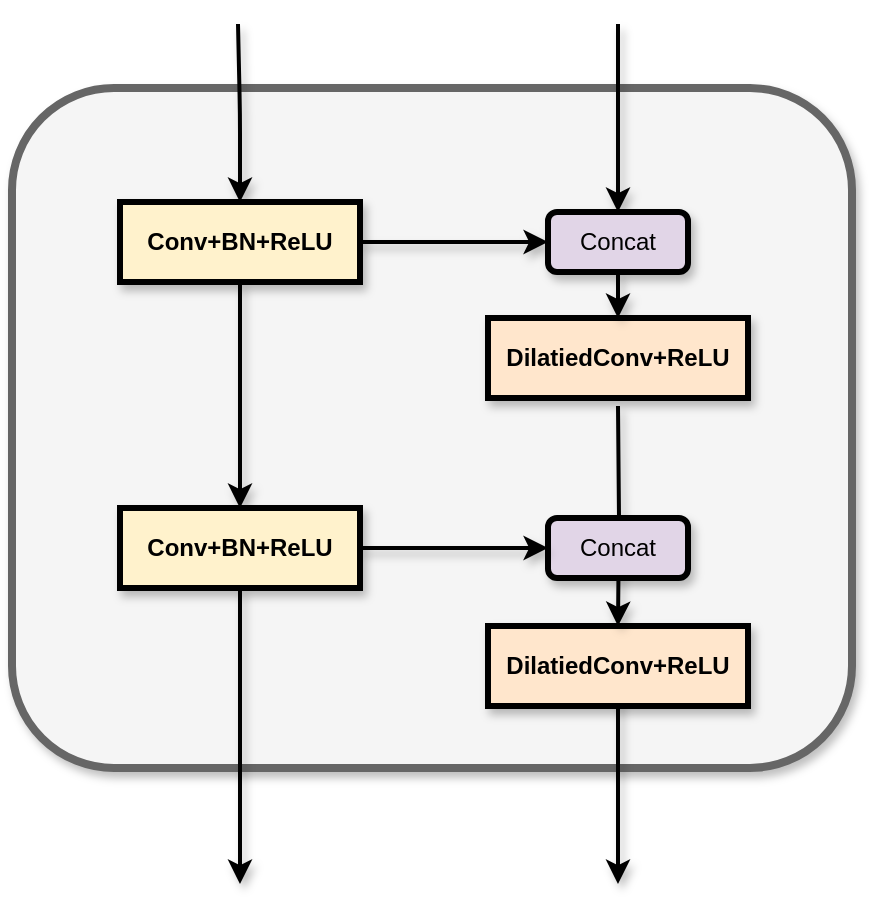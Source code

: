 <mxfile version="21.8.0" type="github">
  <diagram name="Page-1" id="HS2XvParzCHcBiEpPVjd">
    <mxGraphModel dx="1367" dy="779" grid="1" gridSize="10" guides="1" tooltips="1" connect="1" arrows="1" fold="1" page="1" pageScale="1" pageWidth="850" pageHeight="1100" math="0" shadow="0">
      <root>
        <mxCell id="0" />
        <mxCell id="1" parent="0" />
        <mxCell id="omk7hwVZl4q1484JAspL-1" value="" style="rounded=1;whiteSpace=wrap;html=1;fillColor=#f5f5f5;strokeColor=#666666;strokeWidth=4;fontColor=#333333;shadow=1;" parent="1" vertex="1">
          <mxGeometry x="139" y="122" width="420" height="340" as="geometry" />
        </mxCell>
        <mxCell id="omk7hwVZl4q1484JAspL-2" style="edgeStyle=orthogonalEdgeStyle;rounded=1;orthogonalLoop=1;jettySize=auto;html=1;strokeWidth=2;shadow=1;endArrow=none;endFill=0;startArrow=classic;startFill=1;" parent="1" source="omk7hwVZl4q1484JAspL-6" edge="1">
          <mxGeometry relative="1" as="geometry">
            <mxPoint x="252" y="90" as="targetPoint" />
          </mxGeometry>
        </mxCell>
        <mxCell id="omk7hwVZl4q1484JAspL-3" style="edgeStyle=orthogonalEdgeStyle;rounded=0;orthogonalLoop=1;jettySize=auto;html=1;entryX=0;entryY=0.5;entryDx=0;entryDy=0;strokeWidth=2;shadow=1;" parent="1" source="omk7hwVZl4q1484JAspL-6" target="omk7hwVZl4q1484JAspL-21" edge="1">
          <mxGeometry relative="1" as="geometry" />
        </mxCell>
        <mxCell id="Egc05tpdRZn4-aFxNENr-2" style="edgeStyle=orthogonalEdgeStyle;rounded=0;orthogonalLoop=1;jettySize=auto;html=1;exitX=0.5;exitY=1;exitDx=0;exitDy=0;entryX=0.5;entryY=0;entryDx=0;entryDy=0;strokeWidth=2;shadow=1;" parent="1" source="omk7hwVZl4q1484JAspL-6" target="Egc05tpdRZn4-aFxNENr-1" edge="1">
          <mxGeometry relative="1" as="geometry" />
        </mxCell>
        <mxCell id="omk7hwVZl4q1484JAspL-6" value="&lt;b&gt;Conv+BN+ReLU&lt;/b&gt;" style="rounded=0;whiteSpace=wrap;html=1;fillColor=#fff2cc;strokeColor=#000000;strokeWidth=3;shadow=1;" parent="1" vertex="1">
          <mxGeometry x="193" y="179" width="120" height="40" as="geometry" />
        </mxCell>
        <mxCell id="omk7hwVZl4q1484JAspL-22" style="edgeStyle=orthogonalEdgeStyle;rounded=0;orthogonalLoop=1;jettySize=auto;html=1;exitX=0.5;exitY=1;exitDx=0;exitDy=0;strokeWidth=2;shadow=1;" parent="1" edge="1">
          <mxGeometry relative="1" as="geometry">
            <mxPoint x="442" y="520" as="targetPoint" />
            <mxPoint x="442" y="413" as="sourcePoint" />
          </mxGeometry>
        </mxCell>
        <mxCell id="omk7hwVZl4q1484JAspL-10" value="&lt;b style=&quot;border-color: var(--border-color);&quot;&gt;DilatiedConv+ReLU&lt;/b&gt;" style="rounded=0;whiteSpace=wrap;html=1;fillColor=#ffe6cc;strokeColor=#000000;strokeWidth=3;shadow=1;" parent="1" vertex="1">
          <mxGeometry x="377" y="391" width="130" height="40" as="geometry" />
        </mxCell>
        <mxCell id="omk7hwVZl4q1484JAspL-13" style="edgeStyle=orthogonalEdgeStyle;rounded=0;orthogonalLoop=1;jettySize=auto;html=1;entryX=0.5;entryY=0;entryDx=0;entryDy=0;strokeWidth=2;shadow=1;" parent="1" target="omk7hwVZl4q1484JAspL-10" edge="1">
          <mxGeometry relative="1" as="geometry">
            <mxPoint x="442" y="281" as="sourcePoint" />
          </mxGeometry>
        </mxCell>
        <mxCell id="omk7hwVZl4q1484JAspL-25" style="edgeStyle=orthogonalEdgeStyle;rounded=0;orthogonalLoop=1;jettySize=auto;html=1;exitX=0.5;exitY=0;exitDx=0;exitDy=0;shadow=1;" parent="1" source="omk7hwVZl4q1484JAspL-16" edge="1">
          <mxGeometry relative="1" as="geometry">
            <mxPoint x="442" y="237" as="targetPoint" />
          </mxGeometry>
        </mxCell>
        <mxCell id="omk7hwVZl4q1484JAspL-16" value="&lt;b style=&quot;border-color: var(--border-color);&quot;&gt;DilatiedConv+ReLU&lt;/b&gt;" style="rounded=0;whiteSpace=wrap;html=1;fillColor=#ffe6cc;strokeColor=#000000;strokeWidth=3;shadow=1;" parent="1" vertex="1">
          <mxGeometry x="377" y="237" width="130" height="40" as="geometry" />
        </mxCell>
        <mxCell id="omk7hwVZl4q1484JAspL-18" value="Concat" style="rounded=1;whiteSpace=wrap;html=1;strokeWidth=3;shadow=1;fillColor=#e1d5e7;strokeColor=#000000;" parent="1" vertex="1">
          <mxGeometry x="407" y="337" width="70" height="30" as="geometry" />
        </mxCell>
        <mxCell id="omk7hwVZl4q1484JAspL-24" style="edgeStyle=orthogonalEdgeStyle;rounded=0;orthogonalLoop=1;jettySize=auto;html=1;entryX=0.5;entryY=0;entryDx=0;entryDy=0;strokeWidth=2;shadow=1;" parent="1" source="omk7hwVZl4q1484JAspL-21" target="omk7hwVZl4q1484JAspL-16" edge="1">
          <mxGeometry relative="1" as="geometry" />
        </mxCell>
        <mxCell id="omk7hwVZl4q1484JAspL-26" style="edgeStyle=orthogonalEdgeStyle;rounded=0;orthogonalLoop=1;jettySize=auto;html=1;endArrow=none;endFill=0;startArrow=classic;startFill=1;strokeWidth=2;shadow=1;" parent="1" source="omk7hwVZl4q1484JAspL-21" edge="1">
          <mxGeometry relative="1" as="geometry">
            <mxPoint x="442" y="90" as="targetPoint" />
          </mxGeometry>
        </mxCell>
        <mxCell id="omk7hwVZl4q1484JAspL-21" value="Concat" style="rounded=1;whiteSpace=wrap;html=1;strokeWidth=3;shadow=1;fillColor=#e1d5e7;strokeColor=#000000;" parent="1" vertex="1">
          <mxGeometry x="407" y="184" width="70" height="30" as="geometry" />
        </mxCell>
        <mxCell id="Egc05tpdRZn4-aFxNENr-3" style="edgeStyle=orthogonalEdgeStyle;rounded=0;orthogonalLoop=1;jettySize=auto;html=1;exitX=0.5;exitY=1;exitDx=0;exitDy=0;strokeWidth=2;shadow=1;" parent="1" source="Egc05tpdRZn4-aFxNENr-1" edge="1">
          <mxGeometry relative="1" as="geometry">
            <mxPoint x="253" y="520" as="targetPoint" />
          </mxGeometry>
        </mxCell>
        <mxCell id="Egc05tpdRZn4-aFxNENr-4" style="edgeStyle=orthogonalEdgeStyle;rounded=0;orthogonalLoop=1;jettySize=auto;html=1;exitX=1;exitY=0.5;exitDx=0;exitDy=0;entryX=0;entryY=0.5;entryDx=0;entryDy=0;strokeWidth=2;shadow=1;" parent="1" source="Egc05tpdRZn4-aFxNENr-1" target="omk7hwVZl4q1484JAspL-18" edge="1">
          <mxGeometry relative="1" as="geometry" />
        </mxCell>
        <mxCell id="Egc05tpdRZn4-aFxNENr-1" value="&lt;b&gt;Conv+BN+ReLU&lt;/b&gt;" style="rounded=0;whiteSpace=wrap;html=1;fillColor=#fff2cc;strokeColor=#000000;strokeWidth=3;shadow=1;" parent="1" vertex="1">
          <mxGeometry x="193" y="332" width="120" height="40" as="geometry" />
        </mxCell>
      </root>
    </mxGraphModel>
  </diagram>
</mxfile>
